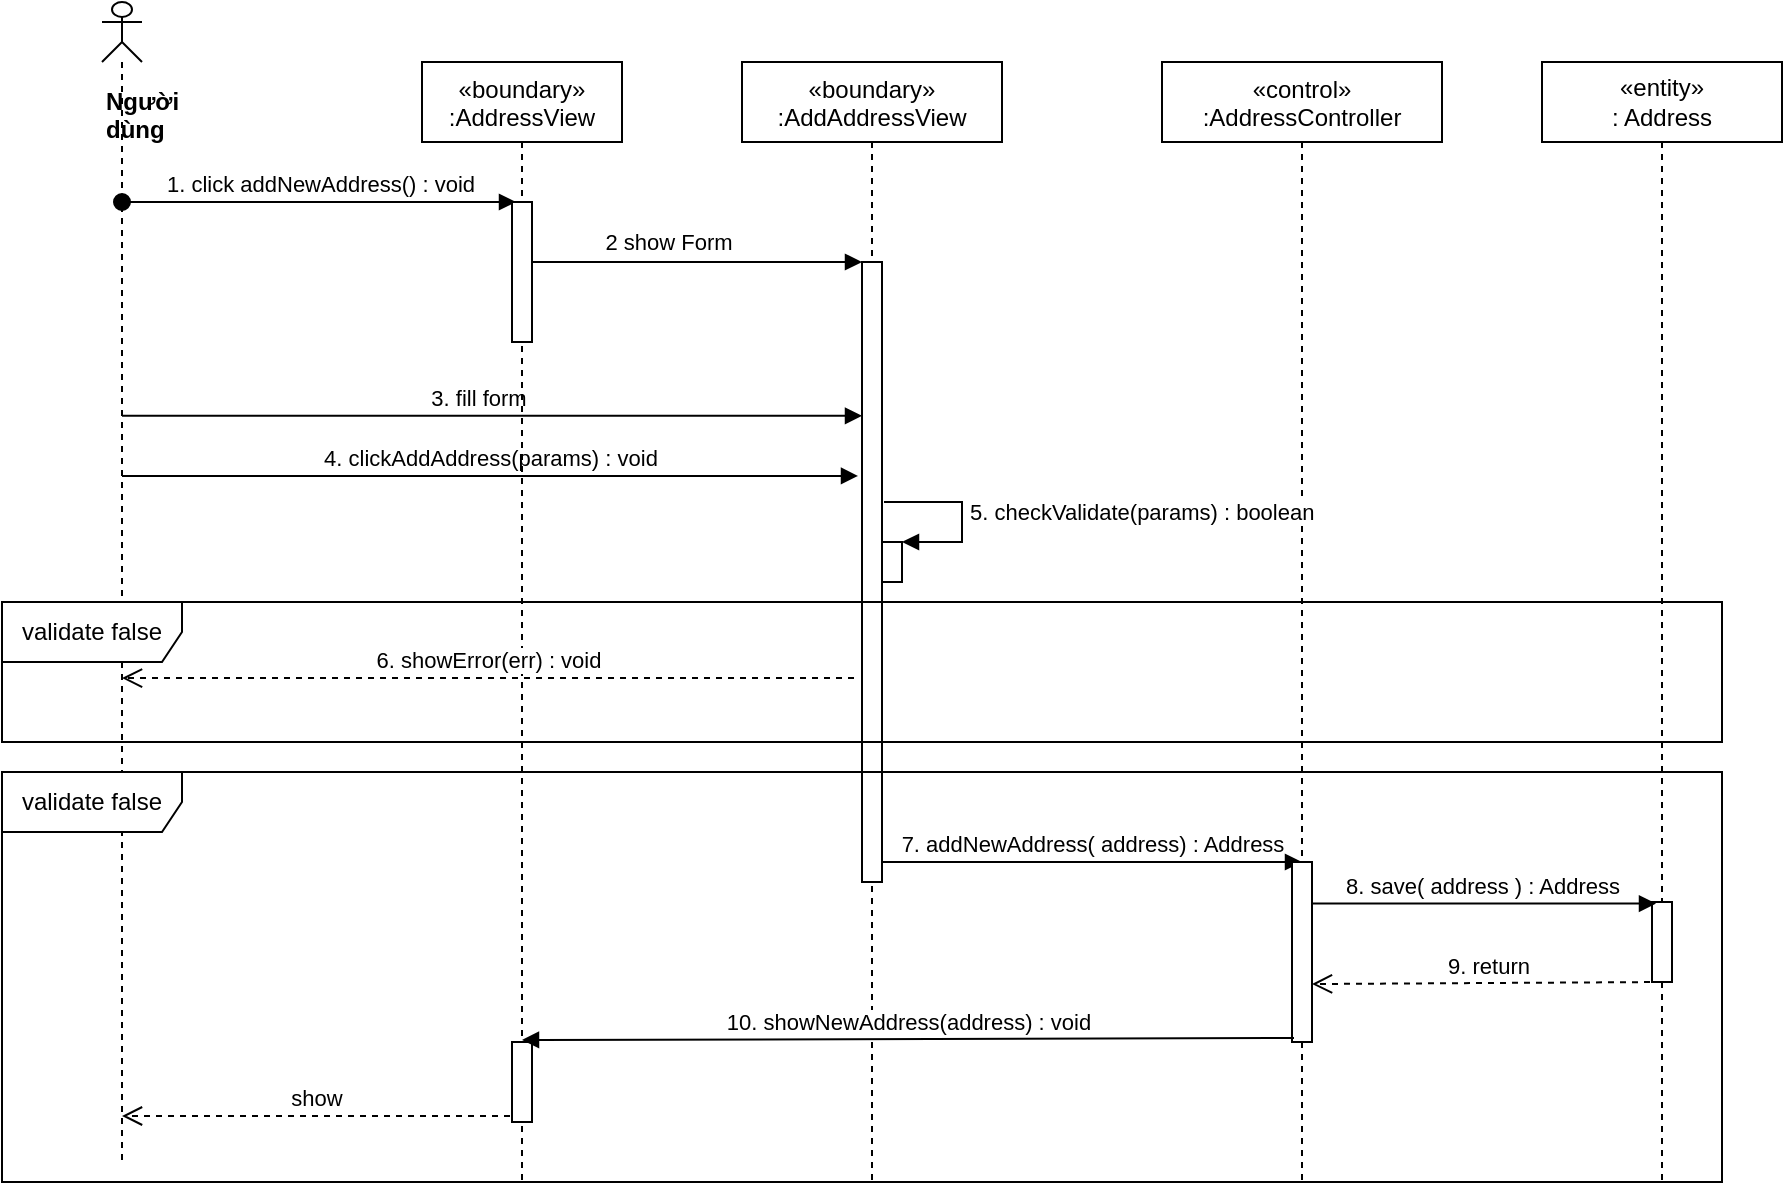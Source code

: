 <mxfile version="14.7.6" type="device"><diagram id="kgpKYQtTHZ0yAKxKKP6v" name="Page-1"><mxGraphModel dx="1718" dy="425" grid="1" gridSize="10" guides="1" tooltips="1" connect="1" arrows="1" fold="1" page="1" pageScale="1" pageWidth="850" pageHeight="1100" math="0" shadow="0"><root><mxCell id="0"/><mxCell id="1" parent="0"/><mxCell id="tn5aEhugTk_c0QyDxKy8-18" value="«boundary»&#10;:AddAddressView" style="shape=umlLifeline;perimeter=lifelinePerimeter;container=1;collapsible=0;recursiveResize=0;rounded=0;shadow=0;strokeWidth=1;" parent="1" vertex="1"><mxGeometry x="330" y="80" width="130" height="560" as="geometry"/></mxCell><mxCell id="tn5aEhugTk_c0QyDxKy8-25" value="" style="html=1;points=[];perimeter=orthogonalPerimeter;" parent="tn5aEhugTk_c0QyDxKy8-18" vertex="1"><mxGeometry x="60" y="100" width="10" height="310" as="geometry"/></mxCell><mxCell id="tn5aEhugTk_c0QyDxKy8-26" value="«control»&#10;:AddressController" style="shape=umlLifeline;perimeter=lifelinePerimeter;container=1;collapsible=0;recursiveResize=0;rounded=0;shadow=0;strokeWidth=1;size=40;" parent="1" vertex="1"><mxGeometry x="540" y="80" width="140" height="560" as="geometry"/></mxCell><mxCell id="tn5aEhugTk_c0QyDxKy8-30" value="&lt;div&gt;&lt;b&gt;Người dùng&lt;/b&gt;&lt;/div&gt;" style="shape=umlLifeline;participant=umlActor;perimeter=lifelinePerimeter;whiteSpace=wrap;html=1;container=1;collapsible=0;recursiveResize=0;verticalAlign=top;spacingTop=36;outlineConnect=0;align=left;size=30;" parent="1" vertex="1"><mxGeometry x="10" y="50" width="20" height="580" as="geometry"/></mxCell><mxCell id="tn5aEhugTk_c0QyDxKy8-35" value="1. click addNewAddress() : void" style="html=1;verticalAlign=bottom;startArrow=oval;startFill=1;endArrow=block;startSize=8;entryX=0.2;entryY=0;entryDx=0;entryDy=0;entryPerimeter=0;" parent="1" source="tn5aEhugTk_c0QyDxKy8-30" target="tK0a4CMOvlRKk89sOI0B-2" edge="1"><mxGeometry width="60" relative="1" as="geometry"><mxPoint x="390" y="220" as="sourcePoint"/><mxPoint x="450" y="220" as="targetPoint"/></mxGeometry></mxCell><mxCell id="tn5aEhugTk_c0QyDxKy8-36" value="3. fill form" style="html=1;verticalAlign=bottom;endArrow=block;entryX=0;entryY=0.248;entryDx=0;entryDy=0;entryPerimeter=0;" parent="1" source="tn5aEhugTk_c0QyDxKy8-30" target="tn5aEhugTk_c0QyDxKy8-25" edge="1"><mxGeometry x="-0.037" width="80" relative="1" as="geometry"><mxPoint x="380" y="220" as="sourcePoint"/><mxPoint x="310" y="211" as="targetPoint"/><mxPoint as="offset"/></mxGeometry></mxCell><mxCell id="tn5aEhugTk_c0QyDxKy8-37" value="4. clickAddAddress(params) : void" style="html=1;verticalAlign=bottom;endArrow=block;entryX=-0.2;entryY=0.345;entryDx=0;entryDy=0;entryPerimeter=0;" parent="1" source="tn5aEhugTk_c0QyDxKy8-30" target="tn5aEhugTk_c0QyDxKy8-25" edge="1"><mxGeometry width="80" relative="1" as="geometry"><mxPoint x="380" y="320" as="sourcePoint"/><mxPoint x="320" y="243" as="targetPoint"/></mxGeometry></mxCell><mxCell id="tn5aEhugTk_c0QyDxKy8-38" value="7. addNewAddress( address) : Address" style="html=1;verticalAlign=bottom;endArrow=block;entryX=0.5;entryY=0;entryDx=0;entryDy=0;entryPerimeter=0;" parent="1" source="tn5aEhugTk_c0QyDxKy8-25" target="tn5aEhugTk_c0QyDxKy8-27" edge="1"><mxGeometry width="80" relative="1" as="geometry"><mxPoint x="350" y="360" as="sourcePoint"/><mxPoint x="460" y="320" as="targetPoint"/></mxGeometry></mxCell><mxCell id="tn5aEhugTk_c0QyDxKy8-39" value="&lt;span&gt;«entity»&lt;br&gt;&lt;/span&gt;: Address" style="shape=umlLifeline;perimeter=lifelinePerimeter;whiteSpace=wrap;html=1;container=1;collapsible=0;recursiveResize=0;outlineConnect=0;" parent="1" vertex="1"><mxGeometry x="730" y="80" width="120" height="560" as="geometry"/></mxCell><mxCell id="tn5aEhugTk_c0QyDxKy8-40" value="" style="points=[];perimeter=orthogonalPerimeter;rounded=0;shadow=0;strokeWidth=1;" parent="tn5aEhugTk_c0QyDxKy8-39" vertex="1"><mxGeometry x="55" y="420" width="10" height="40" as="geometry"/></mxCell><mxCell id="tn5aEhugTk_c0QyDxKy8-43" value="8. save( address ) : Address" style="html=1;verticalAlign=bottom;endArrow=block;exitX=0.9;exitY=0.231;exitDx=0;exitDy=0;exitPerimeter=0;entryX=0.2;entryY=0.02;entryDx=0;entryDy=0;entryPerimeter=0;" parent="1" source="tn5aEhugTk_c0QyDxKy8-27" target="tn5aEhugTk_c0QyDxKy8-40" edge="1"><mxGeometry width="80" relative="1" as="geometry"><mxPoint x="590" y="400" as="sourcePoint"/><mxPoint x="750" y="500" as="targetPoint"/></mxGeometry></mxCell><mxCell id="tn5aEhugTk_c0QyDxKy8-44" value="9. return" style="html=1;verticalAlign=bottom;endArrow=open;dashed=1;endSize=8;entryX=1;entryY=0.678;entryDx=0;entryDy=0;entryPerimeter=0;" parent="1" target="tn5aEhugTk_c0QyDxKy8-27" edge="1"><mxGeometry relative="1" as="geometry"><mxPoint x="790" y="540" as="sourcePoint"/><mxPoint x="640" y="540" as="targetPoint"/></mxGeometry></mxCell><mxCell id="tK0a4CMOvlRKk89sOI0B-1" value="«boundary»&#10;:AddressView" style="shape=umlLifeline;perimeter=lifelinePerimeter;container=1;collapsible=0;recursiveResize=0;rounded=0;shadow=0;strokeWidth=1;" parent="1" vertex="1"><mxGeometry x="170" y="80" width="100" height="560" as="geometry"/></mxCell><mxCell id="tK0a4CMOvlRKk89sOI0B-2" value="" style="points=[];perimeter=orthogonalPerimeter;rounded=0;shadow=0;strokeWidth=1;" parent="tK0a4CMOvlRKk89sOI0B-1" vertex="1"><mxGeometry x="45" y="70" width="10" height="70" as="geometry"/></mxCell><mxCell id="tK0a4CMOvlRKk89sOI0B-10" value=".&amp;nbsp;" style="html=1;verticalAlign=bottom;endArrow=block;entryX=0;entryY=0;entryDx=0;entryDy=0;entryPerimeter=0;exitX=1;exitY=0.429;exitDx=0;exitDy=0;exitPerimeter=0;" parent="1" source="tK0a4CMOvlRKk89sOI0B-2" target="tn5aEhugTk_c0QyDxKy8-25" edge="1"><mxGeometry width="80" relative="1" as="geometry"><mxPoint x="220" y="180" as="sourcePoint"/><mxPoint x="327" y="183.2" as="targetPoint"/></mxGeometry></mxCell><mxCell id="tK0a4CMOvlRKk89sOI0B-16" value="2 show Form" style="edgeLabel;html=1;align=center;verticalAlign=middle;resizable=0;points=[];" parent="tK0a4CMOvlRKk89sOI0B-10" vertex="1" connectable="0"><mxGeometry x="-0.344" y="-2" relative="1" as="geometry"><mxPoint x="14" y="-12" as="offset"/></mxGeometry></mxCell><mxCell id="tK0a4CMOvlRKk89sOI0B-11" value="" style="html=1;points=[];perimeter=orthogonalPerimeter;" parent="1" vertex="1"><mxGeometry x="400" y="320" width="10" height="20" as="geometry"/></mxCell><mxCell id="tK0a4CMOvlRKk89sOI0B-12" value="5. checkValidate(params) : boolean" style="edgeStyle=orthogonalEdgeStyle;html=1;align=left;spacingLeft=2;endArrow=block;rounded=0;entryX=1;entryY=0;exitX=1.1;exitY=0.387;exitDx=0;exitDy=0;exitPerimeter=0;" parent="1" source="tn5aEhugTk_c0QyDxKy8-25" target="tK0a4CMOvlRKk89sOI0B-11" edge="1"><mxGeometry relative="1" as="geometry"><mxPoint x="405" y="300" as="sourcePoint"/><Array as="points"><mxPoint x="440" y="300"/><mxPoint x="440" y="320"/></Array></mxGeometry></mxCell><mxCell id="tK0a4CMOvlRKk89sOI0B-13" value="6. showError(err) : void" style="html=1;verticalAlign=bottom;endArrow=open;dashed=1;endSize=8;exitX=-0.4;exitY=0.671;exitDx=0;exitDy=0;exitPerimeter=0;" parent="1" source="tn5aEhugTk_c0QyDxKy8-25" target="tn5aEhugTk_c0QyDxKy8-30" edge="1"><mxGeometry relative="1" as="geometry"><mxPoint x="337" y="390" as="sourcePoint"/><mxPoint x="380" y="330" as="targetPoint"/></mxGeometry></mxCell><mxCell id="tK0a4CMOvlRKk89sOI0B-14" value="validate false" style="shape=umlFrame;whiteSpace=wrap;html=1;width=90;height=30;" parent="1" vertex="1"><mxGeometry x="-40" y="350" width="860" height="70" as="geometry"/></mxCell><mxCell id="tn5aEhugTk_c0QyDxKy8-27" value="" style="points=[];perimeter=orthogonalPerimeter;rounded=0;shadow=0;strokeWidth=1;" parent="1" vertex="1"><mxGeometry x="605" y="480" width="10" height="90" as="geometry"/></mxCell><mxCell id="tK0a4CMOvlRKk89sOI0B-17" value="" style="html=1;points=[];perimeter=orthogonalPerimeter;" parent="1" vertex="1"><mxGeometry x="215" y="570" width="10" height="40" as="geometry"/></mxCell><mxCell id="tK0a4CMOvlRKk89sOI0B-19" value="show" style="html=1;verticalAlign=bottom;endArrow=open;dashed=1;endSize=8;exitX=-0.1;exitY=0.925;exitDx=0;exitDy=0;exitPerimeter=0;" parent="1" source="tK0a4CMOvlRKk89sOI0B-17" target="tn5aEhugTk_c0QyDxKy8-30" edge="1"><mxGeometry relative="1" as="geometry"><mxPoint x="460" y="530" as="sourcePoint"/><mxPoint x="380" y="530" as="targetPoint"/></mxGeometry></mxCell><mxCell id="tK0a4CMOvlRKk89sOI0B-20" value="validate false" style="shape=umlFrame;whiteSpace=wrap;html=1;width=90;height=30;" parent="1" vertex="1"><mxGeometry x="-40" y="435" width="860" height="205" as="geometry"/></mxCell><mxCell id="k5iwsveQbGhEzBxgG189-1" value="10. showNewAddress(address) : void" style="html=1;verticalAlign=bottom;endArrow=block;exitX=0.1;exitY=0.978;exitDx=0;exitDy=0;exitPerimeter=0;entryX=0.5;entryY=-0.025;entryDx=0;entryDy=0;entryPerimeter=0;" edge="1" parent="1" source="tn5aEhugTk_c0QyDxKy8-27" target="tK0a4CMOvlRKk89sOI0B-17"><mxGeometry width="80" relative="1" as="geometry"><mxPoint x="350" y="520" as="sourcePoint"/><mxPoint x="430" y="520" as="targetPoint"/></mxGeometry></mxCell></root></mxGraphModel></diagram></mxfile>
